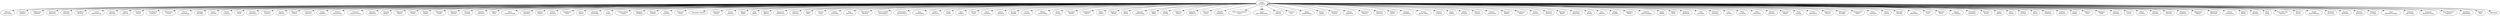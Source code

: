 digraph EpiFamily {
    // list of names
    mev [label="Meven\nCourouble"];
    iwen [label="Iwen\nGendrot"];
    cand [label="Candice\nDelaire"];
    seb [label="Sébastien\nBarbier"];
    anth [label="Anthony\nMousset"];
    salo [label="Salomé\nDesauty"];
    geof [label="Geoffrey\nBossut"];
    lucas [label="Lucas\nMouminoux"];
    dana [label="Danaé\nMarmai"];
    cel [label="Céline\nPierron"];
    gaet [label="Gaëtan\nPusel"];
    ferd [label="Ferdinand\nLemaire"];
    moe [label="Moemoea\nFierin"];
    pier [label="Pierre\nGastanaga"];
    audr [label="Audran\nDoublet"];
    anais [label="Anaïs\nDurand"];
    dav [label="David\nLespine"];
    flick [label="Louise\nFlick"];
    nic [label="Nicolas\nMoutaud"];
    nolw [label="Nolwenn\nGentric"];
    kenan [label="Kenan\nLejosne"];
    tertre [label="Manuel\nTertre"];
    mercier [label="Corentin\nMercier"];
    noailles [label="Louis\nNoailles"];
    kluyt [label="Arthur\nKluytmans"];
    victoria [label="Victoria\nKrajcovicova"];
    memeint [label="Nicolas\nMemeint"];
    molter [label="Tristan\nMolter"];
    rebut [label="Clément\nRebut"];
    tchan [label="Jérôme\nTchan"];
    vatble [label="Mathis\nVatble"];
    lasllo [label="Matthieu\nLasllo"];
    baudot [label="Valentin\nBaudot"];
    cecilon [label="Florian\nCecilon"];
    shemtov [label="Nathan\nShemtov"];
    siou [label="Killian\nSiou"];
    vanvoorder [label="Alexi\nVandevoorde"];
    rondier [label="Corentin\nRondier"];
    hellec [label="Adrien\nHellec"];
    hayard [label="Claire\nHayard"];
    ruiz [label="Stephanie\nRuiz"];
    hanot [label="Laura\nHanot"];
    font [label="Quentin\nFontvielle"];
    baggins [label="Léa\nFages"];
    ph [label="Pierre-Hugo\nTrigan"];
    griffhey [label="Bastien\nGriffhey"];
    gallois [label="Thomas\nGallois"];
    laroche [label="Hugo\nLaroche"];
    fang [label="Clément\nFang"];
    horiot [label="Timothey Horiot"];
    sands [label="Jonathan\nSands"];
    pensivy [label="Yoann\nPensivy"];
    zabat [label="Akram\nZabat"];
    radic [label="Paul\nRadic"];
    doette [label="Doette\nBleton"];
    maunaury [label="Augustin\nMaunaury"];
    garreau [label="Juliette\nGarreau"];
    billy [label="Claire\nBilly"];
    yang [label=" Antony\nYang"];
    samy [label="Samy\nHussaein"];
    vanvliet [label="Alex\nVan-Vliet"];
    tome [label="Tom-Eliott\nHerfray"];
    pag [label="Pierre-André\nGirompaire"];
    bossut [label="Alexandre\nBossut-Iasry"];
    jean [label="Jean\nVerhaeghe"];
    sabri [label="Sabri\nDounnez"];
    verjus [label="Hugo\nVerjus"];
    galbert [label="Tom\nGalbert"];
    epie [label="Olivier\nEpié"];
    goudout [label="Alice\nGoudout"];
    jojo [label="Jonas\nBouaziz"];
    bazille [label="Erwan\nBazille"];
    goutard [label="Victor\nGoutard"];
    blaise [label="Blaise\nCarnevillier"];
    feng [label="Feng\nChung"];
    tim [label="Timothee\nBarde"];
    barre [label="Guillaume\nBarré"];
    villain [label="Marc\nVillain"];
    meng [label="Sabrina\nMeng"];
    pham [label="Alicia\nPham"];
    schloesing [label="Romain\nSchloesing"];
    skler [label="Julien\nSkler"];
    rosiek [label ="Hugo\nRosiek"];
    vhenry [label ="Valentin\nHenry"];
    malasse [label ="Juliette\nMalassé"];
    govys [label ="Thomas\nGovys"];
    roubeau [label="Maëlle\nRoubeau"];
    pat [label="Pierre-Emmanuel\nPatry"];
    mahamad [label = "Axel\nJan Mahamad"];
    tristan [label = "Tristan\nMartin"];
    hu [label = "Vincent\nHu"];
    mahamad [label="Axel\nJan Mahamad"];
    nalbandian [label="Samy\nNalbandian"];
    donia [label="Donia\nLajnef"];
    falcoz [label="Gauthier\nFalcoz"];
    degroote [label="Theau\nDegroote"];
    pascal [label="Marianne\nPascal"];
    navarro [label="Hadrien\nNavarro"];
    jiyari [label="Hakim\nJiyari"];
    gardebois [label="Jeanne\nGardebois"];
    ruter [label="Tristan\nRuter-Naon"];
    acharles [label="Ambre\nCharles"];
    nora [label="Nora\nDelfau"];
    apluquet [label="Adèle\nPluquet"];
    charra [label="Marine\nCharra"];
    ichaumont [label="Imane\nChaumont"];
    dmadro [label="Damien\nMadro"];
    bamar [label="Benjamin\nAmar"];
    tz [label="Yohan\nTancrez"];
    zeitoun [label="Jérémie\nZeitoun"];
    ripoll [label="Thomas\nRipoll"];
    manceau [label="Aurélien\nManceau"];
    jrange [label="Jules\nRange"];
    ikhemir [label="Ines\nKhemir"];
    souillac [label="Hugo\nSouillac"];
    bibas [label="Jonathan\nBibas"];
    houve [label="Juliette\nHouvenaghel"];
    belley [label="César\nBelley"];
    attie [label="Mahé\nAttié"];
    barbarat [label="Quentin\nBarbarat"];
    lacombe [label="Cloé\nLacombe"];
    cgorgeon [label="Clément\nGeorgon"];
    lcardao [label="Léo\nCardão"];
    mlecomte [label="Malo\nLecomte"];
    mhan [label="Maya\nHannachi"];
    mschoose [label="Merlin\nSchoose"];
    pmade [label="Pierrick\nMade"];
    tlepage [label="Théo\nLepage"];
    vhacquard [label="Victor\nHacquard"];
    vthiron [label="Valentin\nThiron"];
    othmane [label="Othmane\nEssakhi"];
    mferdinand [label="Ferdinand\nMom"];
    mgemayel [label="Maya\nGemayel"];
    zlayadi [label="Ziane\nLayadi"];
    qrondel [label="Quentin\nRondel"];
    lmasselles [label="Lea\nMasselles"];
    alevi [label="Arielle\nLevi"];
    vseux [label="Valentin\nSeux"];
    slemoigne [label="Sarah\nLe Moigne"];
    jsprintz [label="Gwendal\nLandrein"];
    mgouet [label="Maxime\nGouet"];
    lrabier [label="Lukas\nRabier"];
    saeed [label="Sara\nSaeed"];
    satan [label="Fabien\nTessier"];
    aparou [label="Albin\nParou"];
    mchardon [label="Maxime\nChardon"];
    gdiawara [label="Gaëtan\nDiawara"];
    vpellan [label="Victor\nPellan"];
    tcens [label="Thibaut\nCens"];
    mvidal [label="Matthieu\nVidal"];
    mschmidt [label="Martin\nSchmidt"];
    eleroy [label="Emma\nLeroy"];
    acoudret [label="Alber\nCoudret"];
    mhuvelle [label="Martin\nHuvelle"];
    qneouze [label="Quentin\nNeouze"];
    tsadoune [label="Thanina\nSadoune"];
    majed [label="Alexandre\nMajed"];
    vbernard [label="Valentine\nBernard"];
    vaginau [label="Arthur\nVuagniaux"];
    jwirth [label="Julien\nWirth"];
    erachlin [label="Emma\nRachlin"];
    pkong [label="Paul\nKong"];
    tnguyen [label="Tran Anh Thu\nNguyen"];
    mfestoc [label="Mylan\nFestoc"];
    smonier [label="Sarah\nNeau-Monier"];
    mducrocq [label="Michael\nDucrocq"];
    abachelet [label="Anouk\nBachelet"];
    mbernard [label="Marion\nBernard"];
    fpape [label="Florant\nLe Pape"];
    psoulier [label="Paul\nMurelli-Soullier"];
    cnader [label="Charles\nAbi Nader"];
    ydinia [label="Youssef\nBouarfa Dinia"];
    jblapeyre [label="Jean-Baptiste\nLapeyre"];
    adhollande [label="Aurélien\nDhollande"];
    mhau [label="Mailys\nHau"];

    /*
    ** List of patronage links
    */

    // Iwen's graph

iwen -> mev;
iwen -> cand;
iwen -> seb;
iwen -> anth;
iwen -> salo;
iwen -> geof;
iwen -> lucas;
iwen -> dana;
iwen -> cel;
iwen -> gaet;
iwen -> ferd;
iwen -> moe;
iwen -> pier;
iwen -> audr;
iwen -> anais;
iwen -> dav;
iwen -> flick;
iwen -> nic;
iwen -> nolw;
iwen -> kenan;
iwen -> tertre ;
iwen -> mercier;
iwen -> noailles;
iwen -> kluyt ;
iwen -> victoria;
iwen -> memeint ;
iwen -> molter ;
iwen -> rebut ;
iwen -> tchan ;
iwen -> vatble ;
iwen -> lasllo ;
iwen -> baudot ;
iwen -> cecilon ;
iwen -> shemtov ;
iwen -> siou ;
iwen -> vanvoorder ;
iwen -> rondier;
iwen -> hellec ;
iwen -> hayard ;
iwen -> ruiz ;
iwen -> hanot ;
iwen -> font ;
iwen -> baggins;
iwen -> ph ;
iwen -> griffhey ;
iwen -> gallois;
iwen -> laroche;
iwen -> fang ;
iwen -> horiot ;
iwen -> sands ;
iwen -> pensivy;
iwen -> zabat ;
iwen -> radic ;
iwen -> doette ;
iwen -> maunaury ;
iwen -> garreau ;
iwen -> billy;
iwen -> yang ;
iwen -> samy ;
iwen -> vanvliet ;
iwen -> tome;
iwen -> pag ;
iwen -> bossut;
iwen -> jean ;
iwen -> sabri ;
iwen -> verjus;
iwen -> galbert;
iwen -> epie ;
iwen -> goudout ;
iwen -> jojo ;
iwen -> bazille;
iwen -> goutard;
iwen -> blaise ;
iwen -> feng ;
iwen -> tim ;
iwen -> barre ;
iwen -> villain;
iwen -> meng ;
iwen -> pham ;
iwen -> schloesing ;
iwen -> skler ;
iwen -> rosiek;
iwen -> vhenry;
iwen -> malasse;
iwen -> govys ;
iwen -> roubeau;
iwen -> pat ;
iwen -> mahamad;
iwen -> tristan;
iwen -> hu ;
iwen -> mahamad;
iwen -> nalbandian ;
iwen -> donia ;
iwen -> falcoz ;
iwen -> degroote;
iwen -> pascal ;
iwen -> navarro ;
iwen -> jiyari ;
iwen -> gardebois ;
iwen -> ruter ;
iwen -> acharles ;
iwen -> nora ;
iwen -> apluquet ;
iwen -> charra ;
iwen -> ichaumont ;
iwen -> dmadro ;
iwen -> bamar ;
iwen -> tz ;
iwen -> zeitoun;
iwen -> ripoll ;
iwen -> manceau;
iwen -> jrange ;
iwen -> ikhemir;
iwen -> souillac;
iwen -> bibas ;
iwen -> houve ;
iwen -> belley ;
iwen -> attie ;
iwen -> barbarat;
iwen -> lacombe ;
iwen -> cgorgeon;
iwen -> lcardao ;
iwen -> mlecomte;
iwen -> mhan ;
iwen -> mschoose;
iwen -> pmade ;
iwen -> tlepage ;
iwen -> vhacquar;
iwen -> vthiron ;
iwen -> othmane ;
iwen -> mferdinand ;
iwen -> mgemayel;
iwen -> zlayadi ;
iwen -> qrondel ;
iwen -> lmasselles ;
iwen -> alevi ;
iwen -> vseux ;
iwen -> slemoigne;
iwen -> jsprintz ;
iwen -> mgouet ;
iwen -> lrabier ;
iwen -> saeed ;
iwen -> satan ;
iwen -> aparou ;
iwen -> mchardon ;
iwen -> gdiawara ;
iwen -> vpellan ;
iwen -> tcens ;
iwen -> mvidal ;
iwen -> mschmidt;
iwen -> eleroy ;
iwen -> acoudret ;
iwen -> mhuvelle ;
iwen -> qneouze ;
iwen -> tsadoune ;
iwen -> majed ;
iwen -> vbernard ;
iwen -> vaginau ;
iwen -> jwirth ;
iwen -> erachlin ;
iwen -> pkong ;
iwen -> tnguyen ;
iwen -> mfestoc ;
iwen -> smonier ;
iwen -> mducrocq ;
iwen -> abachelet;
iwen -> mbernard ;
iwen -> fpape ;
iwen -> psoulier ;
iwen -> cnader ;
iwen -> ydinia ;
iwen -> jblapeyre;
iwen -> adhollande ;
iwen -> mhau;
iwen -> vhacquard;
iwen -> iwen;
}
